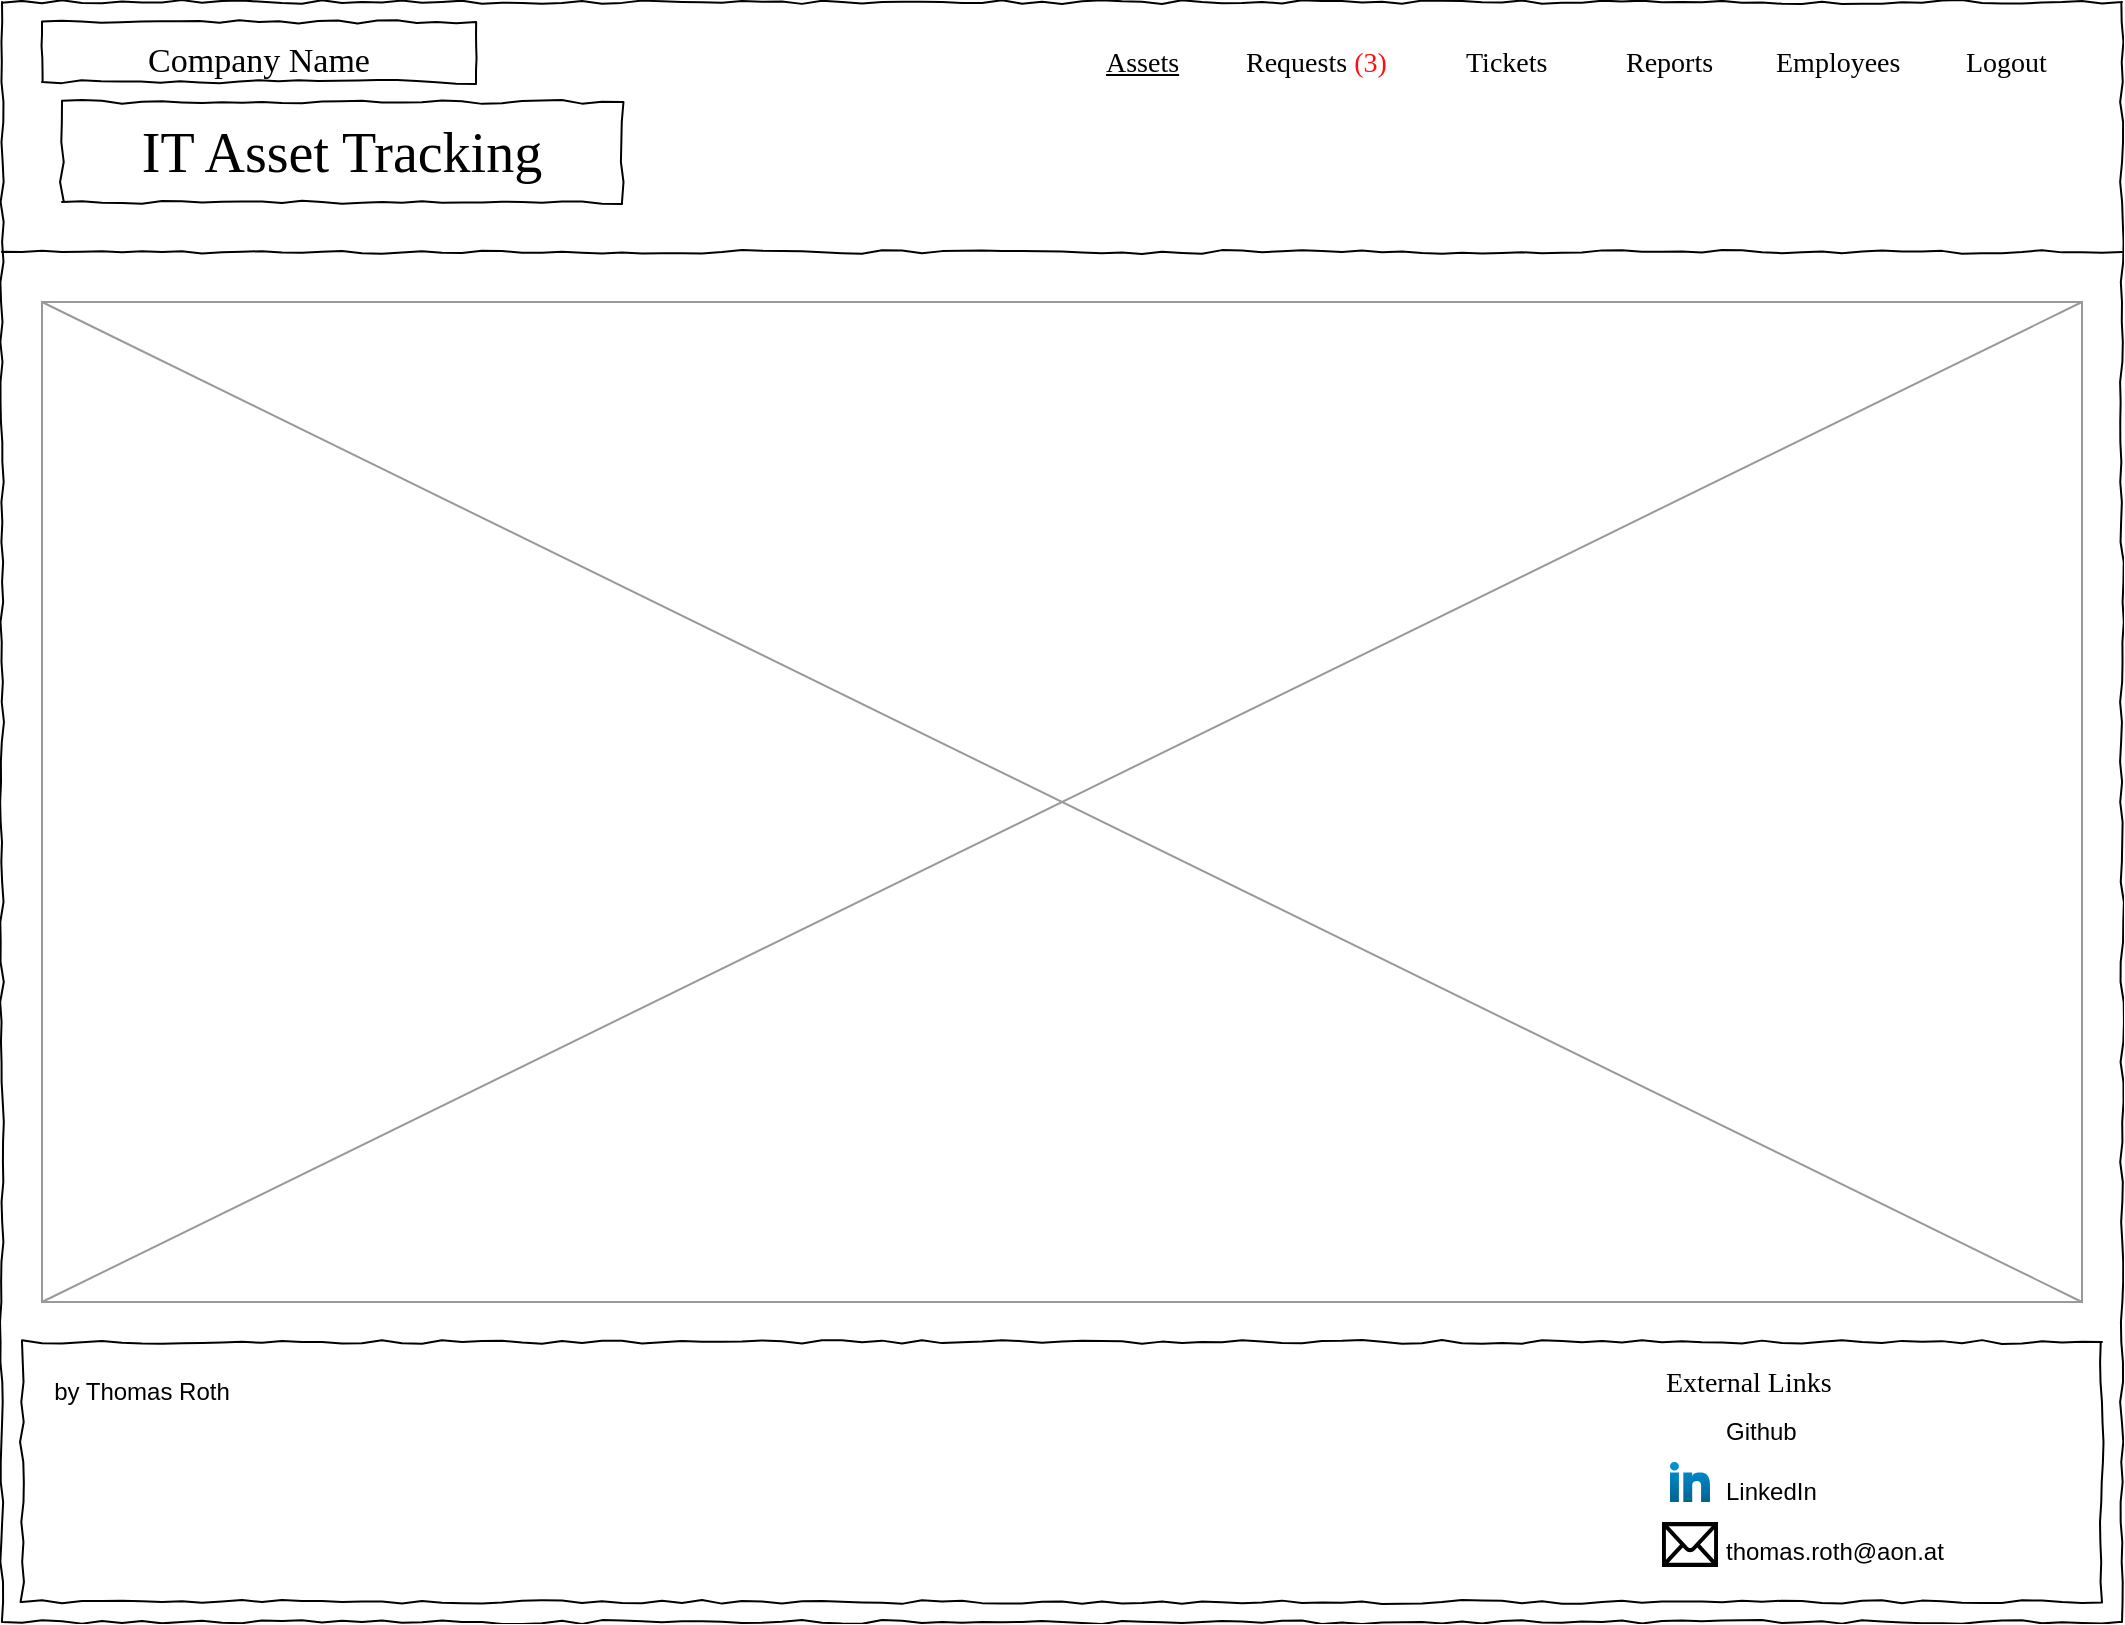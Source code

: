 <mxfile version="26.0.11">
  <diagram name="Page-1" id="03018318-947c-dd8e-b7a3-06fadd420f32">
    <mxGraphModel dx="3354" dy="1258" grid="1" gridSize="10" guides="1" tooltips="1" connect="1" arrows="1" fold="1" page="1" pageScale="1" pageWidth="1100" pageHeight="850" background="none" math="0" shadow="0">
      <root>
        <mxCell id="0" />
        <mxCell id="1" parent="0" />
        <mxCell id="677b7b8949515195-1" value="" style="whiteSpace=wrap;html=1;rounded=0;shadow=0;labelBackgroundColor=none;strokeColor=#000000;strokeWidth=1;fillColor=none;fontFamily=Verdana;fontSize=12;fontColor=#000000;align=center;comic=1;" parent="1" vertex="1">
          <mxGeometry x="20" y="20" width="1060" height="810" as="geometry" />
        </mxCell>
        <mxCell id="677b7b8949515195-2" value="IT Asset Tracking" style="whiteSpace=wrap;html=1;rounded=0;shadow=0;labelBackgroundColor=none;strokeWidth=1;fontFamily=Verdana;fontSize=28;align=center;comic=1;" parent="1" vertex="1">
          <mxGeometry x="50" y="70" width="280" height="50" as="geometry" />
        </mxCell>
        <mxCell id="677b7b8949515195-4" value="&lt;u&gt;Assets&lt;/u&gt;" style="text;html=1;points=[];align=left;verticalAlign=top;spacingTop=-4;fontSize=14;fontFamily=Verdana" parent="1" vertex="1">
          <mxGeometry x="570" y="40" width="60" height="20" as="geometry" />
        </mxCell>
        <mxCell id="677b7b8949515195-5" value="Tickets" style="text;html=1;points=[];align=left;verticalAlign=top;spacingTop=-4;fontSize=14;fontFamily=Verdana" parent="1" vertex="1">
          <mxGeometry x="750" y="40" width="60" height="20" as="geometry" />
        </mxCell>
        <mxCell id="677b7b8949515195-6" value="Reports" style="text;html=1;points=[];align=left;verticalAlign=top;spacingTop=-4;fontSize=14;fontFamily=Verdana" parent="1" vertex="1">
          <mxGeometry x="830" y="40" width="60" height="20" as="geometry" />
        </mxCell>
        <mxCell id="677b7b8949515195-7" value="Logout" style="text;html=1;points=[];align=left;verticalAlign=top;spacingTop=-4;fontSize=14;fontFamily=Verdana" parent="1" vertex="1">
          <mxGeometry x="1000" y="40" width="60" height="20" as="geometry" />
        </mxCell>
        <mxCell id="677b7b8949515195-9" value="" style="line;strokeWidth=1;html=1;rounded=0;shadow=0;labelBackgroundColor=none;fillColor=none;fontFamily=Verdana;fontSize=14;fontColor=#000000;align=center;comic=1;" parent="1" vertex="1">
          <mxGeometry x="20" y="140" width="1060" height="10" as="geometry" />
        </mxCell>
        <mxCell id="677b7b8949515195-26" value="" style="whiteSpace=wrap;html=1;rounded=0;shadow=0;labelBackgroundColor=none;strokeWidth=1;fillColor=none;fontFamily=Verdana;fontSize=12;align=center;comic=1;" parent="1" vertex="1">
          <mxGeometry x="30" y="690" width="1040" height="130" as="geometry" />
        </mxCell>
        <mxCell id="677b7b8949515195-42" value="External Links" style="text;html=1;points=[];align=left;verticalAlign=top;spacingTop=-4;fontSize=14;fontFamily=Verdana" parent="1" vertex="1">
          <mxGeometry x="850" y="700" width="170" height="20" as="geometry" />
        </mxCell>
        <mxCell id="q4BZEvWAXVgxHDnkbYNj-1" value="&lt;span style=&quot;font-size: 17px;&quot;&gt;Company Name&lt;/span&gt;" style="whiteSpace=wrap;html=1;rounded=0;shadow=0;labelBackgroundColor=none;strokeWidth=1;fontFamily=Verdana;fontSize=28;align=center;comic=1;" parent="1" vertex="1">
          <mxGeometry x="40" y="30" width="217" height="30" as="geometry" />
        </mxCell>
        <mxCell id="0eSPpPdMF_spcNKqKybd-1" value="by Thomas Roth" style="text;html=1;align=center;verticalAlign=middle;whiteSpace=wrap;rounded=0;" parent="1" vertex="1">
          <mxGeometry x="40" y="700" width="100" height="30" as="geometry" />
        </mxCell>
        <mxCell id="0eSPpPdMF_spcNKqKybd-2" value="Github" style="text;html=1;align=left;verticalAlign=middle;whiteSpace=wrap;rounded=0;" parent="1" vertex="1">
          <mxGeometry x="880" y="720" width="50" height="30" as="geometry" />
        </mxCell>
        <mxCell id="0eSPpPdMF_spcNKqKybd-3" value="LinkedIn" style="text;html=1;align=left;verticalAlign=middle;whiteSpace=wrap;rounded=0;" parent="1" vertex="1">
          <mxGeometry x="880" y="750" width="50" height="30" as="geometry" />
        </mxCell>
        <mxCell id="0eSPpPdMF_spcNKqKybd-4" value="thomas.roth@aon.at" style="text;html=1;align=left;verticalAlign=middle;whiteSpace=wrap;rounded=0;" parent="1" vertex="1">
          <mxGeometry x="880" y="780" width="90" height="30" as="geometry" />
        </mxCell>
        <mxCell id="0eSPpPdMF_spcNKqKybd-5" value="" style="shape=image;html=1;verticalAlign=top;verticalLabelPosition=bottom;labelBackgroundColor=#ffffff;imageAspect=0;aspect=fixed;image=https://cdn1.iconfinder.com/data/icons/picons-social/57/github_rounded-128.png" parent="1" vertex="1">
          <mxGeometry x="850" y="722" width="28" height="28" as="geometry" />
        </mxCell>
        <mxCell id="0eSPpPdMF_spcNKqKybd-6" value="" style="dashed=0;outlineConnect=0;html=1;align=center;labelPosition=center;verticalLabelPosition=bottom;verticalAlign=top;shape=mxgraph.weblogos.linkedin;fillColor=#0095DB;gradientColor=#006391" parent="1" vertex="1">
          <mxGeometry x="854" y="750" width="20" height="20" as="geometry" />
        </mxCell>
        <mxCell id="0eSPpPdMF_spcNKqKybd-7" value="" style="shape=mxgraph.signs.tech.mail;html=1;pointerEvents=1;fillColor=#000000;strokeColor=none;verticalLabelPosition=bottom;verticalAlign=top;align=center;" parent="1" vertex="1">
          <mxGeometry x="850" y="780" width="28" height="22.5" as="geometry" />
        </mxCell>
        <mxCell id="0eSPpPdMF_spcNKqKybd-8" value="" style="verticalLabelPosition=bottom;shadow=0;dashed=0;align=center;html=1;verticalAlign=top;strokeWidth=1;shape=mxgraph.mockup.graphics.simpleIcon;strokeColor=#999999;" parent="1" vertex="1">
          <mxGeometry x="40" y="170" width="1020" height="500" as="geometry" />
        </mxCell>
        <mxCell id="xIYmmhUCQgaQPohyik-l-1" value="Requests &lt;font style=&quot;color: light-dark(rgb(255, 15, 15), rgb(255, 15, 15));&quot;&gt;(3)&lt;/font&gt;" style="text;html=1;points=[];align=left;verticalAlign=top;spacingTop=-4;fontSize=14;fontFamily=Verdana" parent="1" vertex="1">
          <mxGeometry x="640" y="40" width="70" height="20" as="geometry" />
        </mxCell>
        <mxCell id="L9BOtva_BqEtC3Qi71vC-2" value="Employees" style="text;html=1;points=[];align=left;verticalAlign=top;spacingTop=-4;fontSize=14;fontFamily=Verdana" parent="1" vertex="1">
          <mxGeometry x="905" y="40" width="60" height="20" as="geometry" />
        </mxCell>
      </root>
    </mxGraphModel>
  </diagram>
</mxfile>
